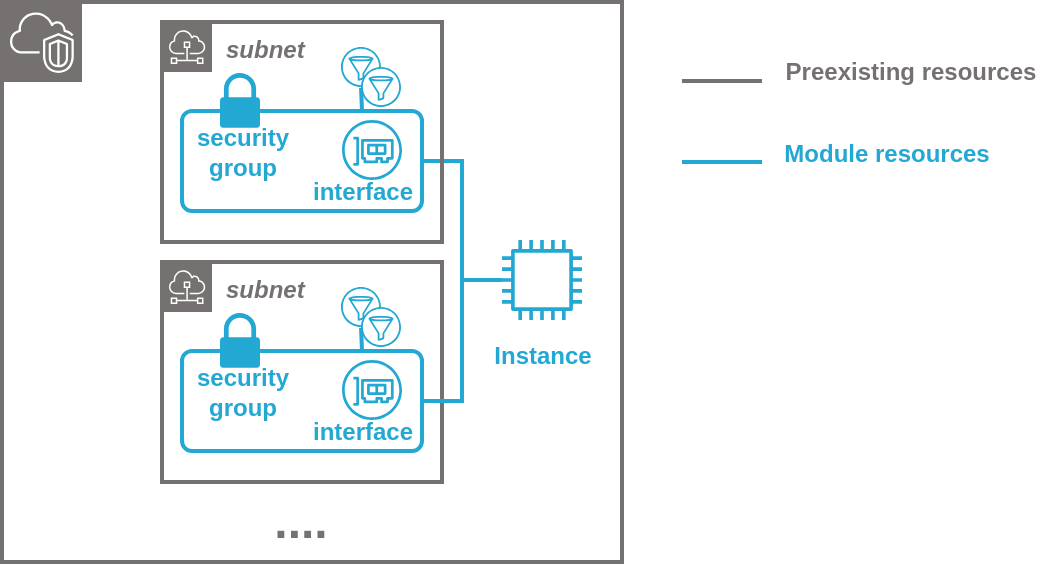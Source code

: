 <mxfile pages="1">
    <diagram id="4aA8682Oxr7YlsX3xrEW" name="Page-1">
        <mxGraphModel dx="703" dy="497" grid="1" gridSize="10" guides="1" tooltips="1" connect="1" arrows="1" fold="1" page="1" pageScale="1" pageWidth="827" pageHeight="1169" math="0" shadow="0">
            <root>
                <mxCell id="0"/>
                <mxCell id="1" parent="0"/>
                <mxCell id="asYjwT--wiLLLTKxJUm1-8" value="" style="rounded=0;whiteSpace=wrap;html=1;strokeColor=#767171;fillColor=none;gradientColor=none;strokeWidth=2;" parent="1" vertex="1">
                    <mxGeometry x="40" y="40" width="310" height="280" as="geometry"/>
                </mxCell>
                <mxCell id="asYjwT--wiLLLTKxJUm1-7" value="&lt;font color=&quot;#767171&quot;&gt;&lt;b&gt;&lt;i&gt;subnet&lt;/i&gt;&lt;/b&gt;&lt;/font&gt;" style="outlineConnect=0;gradientColor=none;html=1;whiteSpace=wrap;fontSize=12;fontStyle=0;shape=mxgraph.aws4.group;grIcon=mxgraph.aws4.group_subnet;strokeColor=#767171;fillColor=none;verticalAlign=top;align=left;spacingLeft=30;fontColor=#FFCD2D;dashed=0;strokeWidth=2;" parent="1" vertex="1">
                    <mxGeometry x="120" y="170" width="140" height="110" as="geometry"/>
                </mxCell>
                <mxCell id="asYjwT--wiLLLTKxJUm1-4" value="" style="outlineConnect=0;fontColor=#232F3E;gradientColor=none;gradientDirection=north;fillColor=#767171;strokeColor=#ffffff;dashed=0;verticalLabelPosition=bottom;verticalAlign=top;align=center;html=1;fontSize=12;fontStyle=0;aspect=fixed;shape=mxgraph.aws4.resourceIcon;resIcon=mxgraph.aws4.vpc;" parent="1" vertex="1">
                    <mxGeometry x="40" y="40" width="40" height="40" as="geometry"/>
                </mxCell>
                <mxCell id="asYjwT--wiLLLTKxJUm1-16" value="" style="endArrow=none;html=1;strokeColor=#767171;fontColor=#767171;fontSize=27;spacing=7;strokeWidth=2;" parent="1" edge="1">
                    <mxGeometry width="50" height="50" relative="1" as="geometry">
                        <mxPoint x="380" y="79.5" as="sourcePoint"/>
                        <mxPoint x="420" y="79.5" as="targetPoint"/>
                    </mxGeometry>
                </mxCell>
                <mxCell id="asYjwT--wiLLLTKxJUm1-17" value="" style="endArrow=none;html=1;strokeColor=#23A8D4;fontColor=#767171;fontSize=27;spacing=7;strokeWidth=2;" parent="1" edge="1">
                    <mxGeometry width="50" height="50" relative="1" as="geometry">
                        <mxPoint x="380" y="120" as="sourcePoint"/>
                        <mxPoint x="420" y="120" as="targetPoint"/>
                    </mxGeometry>
                </mxCell>
                <mxCell id="asYjwT--wiLLLTKxJUm1-18" value="&lt;font style=&quot;font-size: 12px&quot;&gt;Preexisting resources&lt;/font&gt;" style="text;html=1;resizable=0;autosize=1;align=center;verticalAlign=middle;points=[];fillColor=none;strokeColor=none;rounded=0;fontSize=12;fontColor=#767171;fontStyle=1" parent="1" vertex="1">
                    <mxGeometry x="429" y="65" width="130" height="20" as="geometry"/>
                </mxCell>
                <mxCell id="asYjwT--wiLLLTKxJUm1-19" value="&lt;font style=&quot;font-size: 12px&quot;&gt;Module resources&lt;/font&gt;" style="text;html=1;resizable=0;autosize=1;align=center;verticalAlign=middle;points=[];fillColor=none;strokeColor=none;rounded=0;fontSize=12;fontColor=#23A8D4;fontStyle=1" parent="1" vertex="1">
                    <mxGeometry x="427" y="106" width="110" height="20" as="geometry"/>
                </mxCell>
                <mxCell id="3" value="&lt;b&gt;&lt;font style=&quot;font-size: 24px&quot;&gt;....&lt;/font&gt;&lt;/b&gt;" style="text;html=1;resizable=0;autosize=1;align=center;verticalAlign=middle;points=[];fillColor=none;strokeColor=none;rounded=0;fontColor=#767171;" parent="1" vertex="1">
                    <mxGeometry x="168.5" y="290" width="40" height="20" as="geometry"/>
                </mxCell>
                <mxCell id="28" style="edgeStyle=orthogonalEdgeStyle;html=1;entryX=1;entryY=0.5;entryDx=0;entryDy=0;fontSize=24;fontColor=#767171;endArrow=none;endFill=0;strokeColor=#23A8D4;strokeWidth=2;rounded=0;" parent="1" source="4" target="17" edge="1">
                    <mxGeometry relative="1" as="geometry"/>
                </mxCell>
                <mxCell id="4" value="" style="sketch=0;outlineConnect=0;fontColor=#232F3E;gradientColor=none;fillColor=#23A8D4;strokeColor=none;dashed=0;verticalLabelPosition=bottom;verticalAlign=top;align=center;html=1;fontSize=12;fontStyle=0;aspect=fixed;pointerEvents=1;shape=mxgraph.aws4.instance2;" parent="1" vertex="1">
                    <mxGeometry x="290" y="159" width="40" height="40" as="geometry"/>
                </mxCell>
                <mxCell id="5" value="&lt;font style=&quot;font-size: 12px&quot;&gt;Instance&lt;/font&gt;" style="text;html=1;resizable=0;autosize=1;align=center;verticalAlign=middle;points=[];fillColor=none;strokeColor=none;rounded=0;fontSize=12;fontColor=#23A8D4;fontStyle=1" parent="1" vertex="1">
                    <mxGeometry x="280" y="206.5" width="60" height="20" as="geometry"/>
                </mxCell>
                <mxCell id="6" value="" style="rounded=1;arcSize=10;strokeColor=#23A8D4;fillColor=none;gradientColor=none;strokeWidth=2;shadow=0;labelBackgroundColor=none;fontSize=17;fontColor=#FFCD2D;" parent="1" vertex="1">
                    <mxGeometry x="130" y="214.5" width="120" height="50" as="geometry"/>
                </mxCell>
                <mxCell id="7" value="" style="outlineConnect=0;fontColor=#232F3E;gradientColor=none;fillColor=#23A8D4;strokeColor=none;dashed=0;verticalLabelPosition=bottom;verticalAlign=top;align=center;html=1;fontSize=12;fontStyle=0;aspect=fixed;pointerEvents=1;shape=mxgraph.aws4.elastic_network_interface;shadow=0;labelBackgroundColor=none;" parent="1" vertex="1">
                    <mxGeometry x="210" y="219" width="30" height="30" as="geometry"/>
                </mxCell>
                <mxCell id="8" value="" style="pointerEvents=1;shadow=0;dashed=0;html=1;strokeColor=none;labelPosition=center;verticalLabelPosition=bottom;verticalAlign=top;outlineConnect=0;align=center;shape=mxgraph.office.security.lock_protected;fillColor=#23A8D4;labelBackgroundColor=none;fontSize=17;fontColor=#FFCD2D;aspect=fixed;" parent="1" vertex="1">
                    <mxGeometry x="149" y="195.5" width="20" height="27.37" as="geometry"/>
                </mxCell>
                <mxCell id="9" value="&lt;font style=&quot;font-size: 12px&quot;&gt;interface&lt;br&gt;&lt;/font&gt;" style="text;html=1;resizable=0;autosize=1;align=center;verticalAlign=middle;points=[];fillColor=none;strokeColor=none;rounded=0;fontSize=12;fontColor=#23A8D4;fontStyle=1" parent="1" vertex="1">
                    <mxGeometry x="190" y="245" width="60" height="20" as="geometry"/>
                </mxCell>
                <mxCell id="10" value="&lt;font style=&quot;font-size: 12px&quot;&gt;security &lt;br&gt;group&lt;br&gt;&lt;/font&gt;" style="text;html=1;resizable=0;autosize=1;align=center;verticalAlign=middle;points=[];fillColor=none;strokeColor=none;rounded=0;fontSize=12;fontColor=#23A8D4;fontStyle=1" parent="1" vertex="1">
                    <mxGeometry x="130" y="220" width="60" height="30" as="geometry"/>
                </mxCell>
                <mxCell id="15" value="" style="endArrow=none;html=1;strokeColor=#23A8D4;fontColor=#767171;fontSize=27;spacing=7;strokeWidth=2;exitX=0.75;exitY=0;exitDx=0;exitDy=0;" parent="1" source="6" edge="1">
                    <mxGeometry width="50" height="50" relative="1" as="geometry">
                        <mxPoint x="331" y="124.5" as="sourcePoint"/>
                        <mxPoint x="219.5" y="202" as="targetPoint"/>
                    </mxGeometry>
                </mxCell>
                <mxCell id="16" value="&lt;font color=&quot;#767171&quot;&gt;&lt;b&gt;&lt;i&gt;subnet&lt;/i&gt;&lt;/b&gt;&lt;/font&gt;" style="outlineConnect=0;gradientColor=none;html=1;whiteSpace=wrap;fontSize=12;fontStyle=0;shape=mxgraph.aws4.group;grIcon=mxgraph.aws4.group_subnet;strokeColor=#767171;fillColor=none;verticalAlign=top;align=left;spacingLeft=30;fontColor=#FFCD2D;dashed=0;strokeWidth=2;" parent="1" vertex="1">
                    <mxGeometry x="120" y="50" width="140" height="110" as="geometry"/>
                </mxCell>
                <mxCell id="17" value="" style="rounded=1;arcSize=10;strokeColor=#23A8D4;fillColor=none;gradientColor=none;strokeWidth=2;shadow=0;labelBackgroundColor=none;fontSize=17;fontColor=#FFCD2D;" parent="1" vertex="1">
                    <mxGeometry x="130" y="94.5" width="120" height="50" as="geometry"/>
                </mxCell>
                <mxCell id="18" value="" style="outlineConnect=0;fontColor=#232F3E;gradientColor=none;fillColor=#23A8D4;strokeColor=none;dashed=0;verticalLabelPosition=bottom;verticalAlign=top;align=center;html=1;fontSize=12;fontStyle=0;aspect=fixed;pointerEvents=1;shape=mxgraph.aws4.elastic_network_interface;shadow=0;labelBackgroundColor=none;" parent="1" vertex="1">
                    <mxGeometry x="210" y="99" width="30" height="30" as="geometry"/>
                </mxCell>
                <mxCell id="19" value="" style="pointerEvents=1;shadow=0;dashed=0;html=1;strokeColor=none;labelPosition=center;verticalLabelPosition=bottom;verticalAlign=top;outlineConnect=0;align=center;shape=mxgraph.office.security.lock_protected;fillColor=#23A8D4;labelBackgroundColor=none;fontSize=17;fontColor=#FFCD2D;aspect=fixed;" parent="1" vertex="1">
                    <mxGeometry x="149" y="75.5" width="20" height="27.37" as="geometry"/>
                </mxCell>
                <mxCell id="20" value="&lt;font style=&quot;font-size: 12px&quot;&gt;interface&lt;br&gt;&lt;/font&gt;" style="text;html=1;resizable=0;autosize=1;align=center;verticalAlign=middle;points=[];fillColor=none;strokeColor=none;rounded=0;fontSize=12;fontColor=#23A8D4;fontStyle=1" parent="1" vertex="1">
                    <mxGeometry x="190" y="125" width="60" height="20" as="geometry"/>
                </mxCell>
                <mxCell id="21" value="&lt;font style=&quot;font-size: 12px&quot;&gt;security &lt;br&gt;group&lt;br&gt;&lt;/font&gt;" style="text;html=1;resizable=0;autosize=1;align=center;verticalAlign=middle;points=[];fillColor=none;strokeColor=none;rounded=0;fontSize=12;fontColor=#23A8D4;fontStyle=1" parent="1" vertex="1">
                    <mxGeometry x="130" y="100" width="60" height="30" as="geometry"/>
                </mxCell>
                <mxCell id="26" value="" style="endArrow=none;html=1;strokeColor=#23A8D4;fontColor=#767171;fontSize=27;spacing=7;strokeWidth=2;exitX=0.75;exitY=0;exitDx=0;exitDy=0;" parent="1" source="17" edge="1">
                    <mxGeometry width="50" height="50" relative="1" as="geometry">
                        <mxPoint x="331" y="4.5" as="sourcePoint"/>
                        <mxPoint x="219.5" y="82" as="targetPoint"/>
                    </mxGeometry>
                </mxCell>
                <mxCell id="29" style="edgeStyle=orthogonalEdgeStyle;html=1;entryX=1;entryY=0.5;entryDx=0;entryDy=0;fontSize=24;fontColor=#767171;endArrow=none;endFill=0;strokeColor=#23A8D4;strokeWidth=2;rounded=0;" parent="1" source="4" target="6" edge="1">
                    <mxGeometry relative="1" as="geometry">
                        <mxPoint x="300" y="177" as="sourcePoint"/>
                        <mxPoint x="260" y="129.5" as="targetPoint"/>
                    </mxGeometry>
                </mxCell>
                <mxCell id="30" value="" style="group" vertex="1" connectable="0" parent="1">
                    <mxGeometry x="207" y="60" width="35" height="35" as="geometry"/>
                </mxCell>
                <mxCell id="31" value="" style="group" vertex="1" connectable="0" parent="30">
                    <mxGeometry width="25" height="25" as="geometry"/>
                </mxCell>
                <mxCell id="32" value="" style="ellipse;whiteSpace=wrap;html=1;aspect=fixed;strokeColor=none;strokeWidth=2;fillColor=#FFFFFF;gradientColor=none;fontSize=12;fontColor=#FFCD2D;" vertex="1" parent="31">
                    <mxGeometry x="3" y="3" width="20" height="20" as="geometry"/>
                </mxCell>
                <mxCell id="33" value="" style="outlineConnect=0;fontColor=#FFCD2D;gradientColor=none;strokeColor=#23A8D4;fillColor=none;dashed=0;verticalLabelPosition=bottom;verticalAlign=top;align=center;html=1;fontSize=12;fontStyle=1;aspect=fixed;shape=mxgraph.aws4.resourceIcon;resIcon=mxgraph.aws4.filtering_rule;strokeWidth=1;" vertex="1" parent="31">
                    <mxGeometry width="25" height="25" as="geometry"/>
                </mxCell>
                <mxCell id="34" value="" style="group" vertex="1" connectable="0" parent="30">
                    <mxGeometry x="10" y="10" width="25" height="25" as="geometry"/>
                </mxCell>
                <mxCell id="35" value="" style="ellipse;whiteSpace=wrap;html=1;aspect=fixed;strokeColor=none;strokeWidth=2;fillColor=#FFFFFF;gradientColor=none;fontSize=12;fontColor=#FFCD2D;" vertex="1" parent="34">
                    <mxGeometry x="3" y="3" width="20" height="20" as="geometry"/>
                </mxCell>
                <mxCell id="36" value="" style="outlineConnect=0;fontColor=#FFCD2D;gradientColor=none;strokeColor=#23A8D4;fillColor=none;dashed=0;verticalLabelPosition=bottom;verticalAlign=top;align=center;html=1;fontSize=12;fontStyle=1;aspect=fixed;shape=mxgraph.aws4.resourceIcon;resIcon=mxgraph.aws4.filtering_rule;strokeWidth=1;" vertex="1" parent="34">
                    <mxGeometry width="25" height="25" as="geometry"/>
                </mxCell>
                <mxCell id="37" value="" style="group" vertex="1" connectable="0" parent="1">
                    <mxGeometry x="207" y="180" width="35" height="35" as="geometry"/>
                </mxCell>
                <mxCell id="38" value="" style="group" vertex="1" connectable="0" parent="37">
                    <mxGeometry width="25" height="25" as="geometry"/>
                </mxCell>
                <mxCell id="39" value="" style="ellipse;whiteSpace=wrap;html=1;aspect=fixed;strokeColor=none;strokeWidth=2;fillColor=#FFFFFF;gradientColor=none;fontSize=12;fontColor=#FFCD2D;" vertex="1" parent="38">
                    <mxGeometry x="3" y="3" width="20" height="20" as="geometry"/>
                </mxCell>
                <mxCell id="40" value="" style="outlineConnect=0;fontColor=#FFCD2D;gradientColor=none;strokeColor=#23A8D4;fillColor=none;dashed=0;verticalLabelPosition=bottom;verticalAlign=top;align=center;html=1;fontSize=12;fontStyle=1;aspect=fixed;shape=mxgraph.aws4.resourceIcon;resIcon=mxgraph.aws4.filtering_rule;strokeWidth=1;" vertex="1" parent="38">
                    <mxGeometry width="25" height="25" as="geometry"/>
                </mxCell>
                <mxCell id="41" value="" style="group" vertex="1" connectable="0" parent="37">
                    <mxGeometry x="10" y="10" width="25" height="25" as="geometry"/>
                </mxCell>
                <mxCell id="42" value="" style="ellipse;whiteSpace=wrap;html=1;aspect=fixed;strokeColor=none;strokeWidth=2;fillColor=#FFFFFF;gradientColor=none;fontSize=12;fontColor=#FFCD2D;" vertex="1" parent="41">
                    <mxGeometry x="3" y="3" width="20" height="20" as="geometry"/>
                </mxCell>
                <mxCell id="43" value="" style="outlineConnect=0;fontColor=#FFCD2D;gradientColor=none;strokeColor=#23A8D4;fillColor=none;dashed=0;verticalLabelPosition=bottom;verticalAlign=top;align=center;html=1;fontSize=12;fontStyle=1;aspect=fixed;shape=mxgraph.aws4.resourceIcon;resIcon=mxgraph.aws4.filtering_rule;strokeWidth=1;" vertex="1" parent="41">
                    <mxGeometry width="25" height="25" as="geometry"/>
                </mxCell>
            </root>
        </mxGraphModel>
    </diagram>
</mxfile>